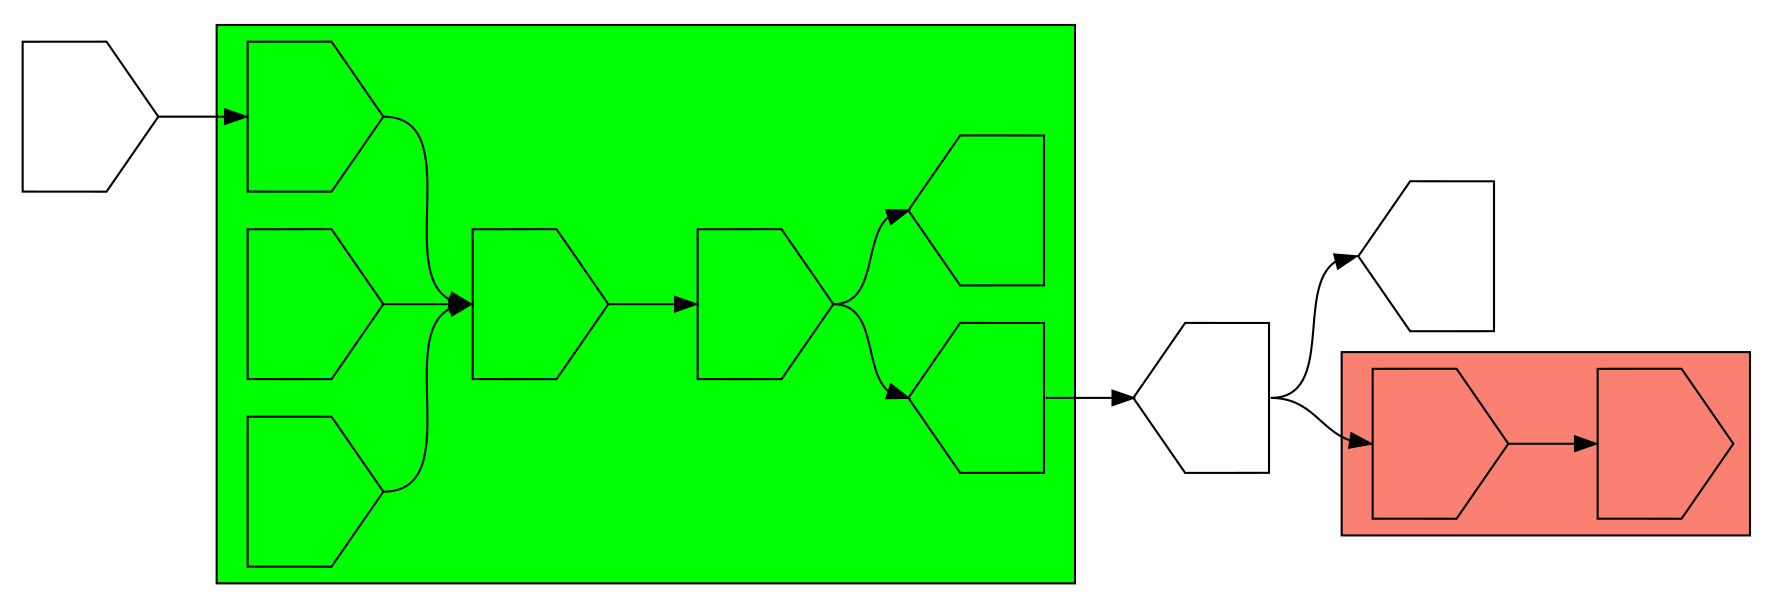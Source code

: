 digraph asm {
	rotate=90;
	edge [headport=n,tailport=s];
subgraph cluster_R12843_18203_18864_5556_2212_12766_13060 {
	12843 [label="",height=1,width=1,shape=invhouse];
	18203 [label="",height=1,width=1,shape=invhouse];
	18864 [label="",height=1,width=1,shape=invhouse];
	5556 [label="",height=1,width=1,shape=invhouse];
	2212 [label="",height=1,width=1,shape=invhouse];
	12766 [label="",height=1,width=1,shape=house];
	13060 [label="",height=1,width=1,shape=house];
	style=filled;
	fillcolor=green;
}
subgraph cluster_C21182_18803 {
	21182 [label="",height=1,width=1,shape=invhouse];
	18803 [label="",height=1,width=1,shape=invhouse];
	style=filled;
	fillcolor=salmon;
}
	13014 [label="",height=1,width=1,shape=house];
	18877 [label="",height=1,width=1,shape=house];
	1934 [label="",height=1,width=1,shape=invhouse];
	12843 -> 5556
	5556 -> 2212
	2212 -> 12766
	2212 -> 13060
	12766 -> 13014
	13014 -> 18877
	13014 -> 21182
	21182 -> 18803
	18203 -> 5556
	18864 -> 5556
	1934 -> 12843
}